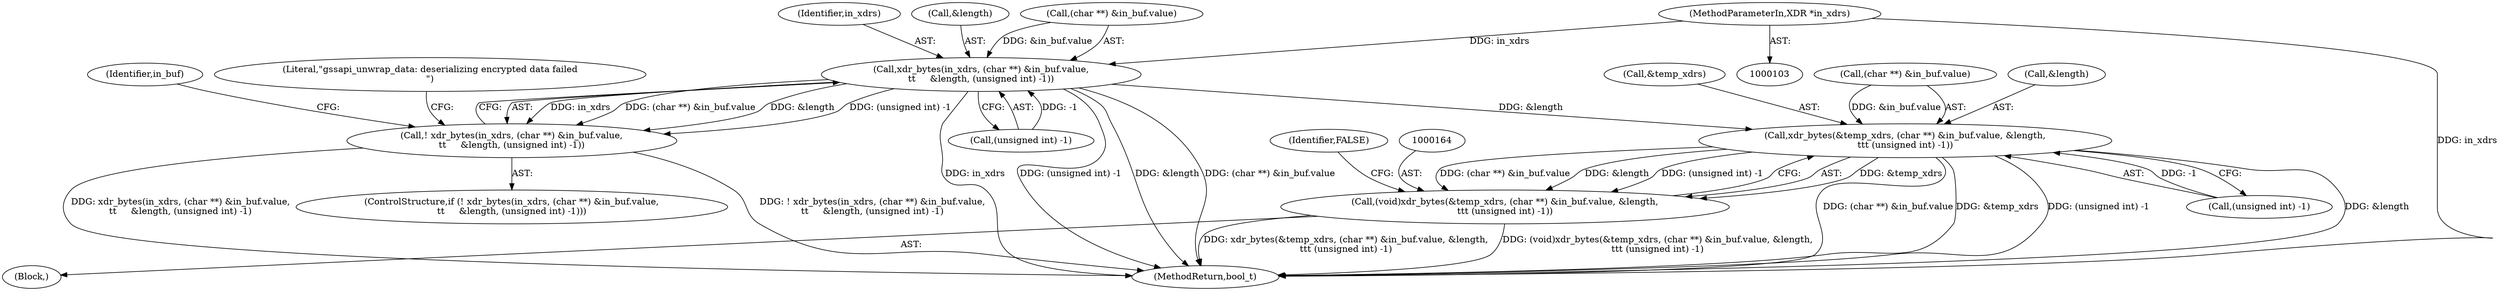 digraph "0_krb5_a197e92349a4aa2141b5dff12e9dd44c2a2166e3_1@pointer" {
"1000108" [label="(MethodParameterIn,XDR *in_xdrs)"];
"1000141" [label="(Call,xdr_bytes(in_xdrs, (char **) &in_buf.value,\n\t\t     &length, (unsigned int) -1))"];
"1000140" [label="(Call,! xdr_bytes(in_xdrs, (char **) &in_buf.value,\n\t\t     &length, (unsigned int) -1))"];
"1000165" [label="(Call,xdr_bytes(&temp_xdrs, (char **) &in_buf.value, &length,\n\t\t\t (unsigned int) -1))"];
"1000163" [label="(Call,(void)xdr_bytes(&temp_xdrs, (char **) &in_buf.value, &length,\n\t\t\t (unsigned int) -1))"];
"1000108" [label="(MethodParameterIn,XDR *in_xdrs)"];
"1000184" [label="(Identifier,in_buf)"];
"1000142" [label="(Identifier,in_xdrs)"];
"1000308" [label="(MethodReturn,bool_t)"];
"1000163" [label="(Call,(void)xdr_bytes(&temp_xdrs, (char **) &in_buf.value, &length,\n\t\t\t (unsigned int) -1))"];
"1000151" [label="(Call,(unsigned int) -1)"];
"1000157" [label="(Literal,\"gssapi_unwrap_data: deserializing encrypted data failed\n\")"];
"1000166" [label="(Call,&temp_xdrs)"];
"1000174" [label="(Call,&length)"];
"1000141" [label="(Call,xdr_bytes(in_xdrs, (char **) &in_buf.value,\n\t\t     &length, (unsigned int) -1))"];
"1000176" [label="(Call,(unsigned int) -1)"];
"1000168" [label="(Call,(char **) &in_buf.value)"];
"1000165" [label="(Call,xdr_bytes(&temp_xdrs, (char **) &in_buf.value, &length,\n\t\t\t (unsigned int) -1))"];
"1000149" [label="(Call,&length)"];
"1000181" [label="(Identifier,FALSE)"];
"1000155" [label="(Block,)"];
"1000139" [label="(ControlStructure,if (! xdr_bytes(in_xdrs, (char **) &in_buf.value,\n\t\t     &length, (unsigned int) -1)))"];
"1000143" [label="(Call,(char **) &in_buf.value)"];
"1000140" [label="(Call,! xdr_bytes(in_xdrs, (char **) &in_buf.value,\n\t\t     &length, (unsigned int) -1))"];
"1000108" -> "1000103"  [label="AST: "];
"1000108" -> "1000308"  [label="DDG: in_xdrs"];
"1000108" -> "1000141"  [label="DDG: in_xdrs"];
"1000141" -> "1000140"  [label="AST: "];
"1000141" -> "1000151"  [label="CFG: "];
"1000142" -> "1000141"  [label="AST: "];
"1000143" -> "1000141"  [label="AST: "];
"1000149" -> "1000141"  [label="AST: "];
"1000151" -> "1000141"  [label="AST: "];
"1000140" -> "1000141"  [label="CFG: "];
"1000141" -> "1000308"  [label="DDG: in_xdrs"];
"1000141" -> "1000308"  [label="DDG: (unsigned int) -1"];
"1000141" -> "1000308"  [label="DDG: &length"];
"1000141" -> "1000308"  [label="DDG: (char **) &in_buf.value"];
"1000141" -> "1000140"  [label="DDG: in_xdrs"];
"1000141" -> "1000140"  [label="DDG: (char **) &in_buf.value"];
"1000141" -> "1000140"  [label="DDG: &length"];
"1000141" -> "1000140"  [label="DDG: (unsigned int) -1"];
"1000143" -> "1000141"  [label="DDG: &in_buf.value"];
"1000151" -> "1000141"  [label="DDG: -1"];
"1000141" -> "1000165"  [label="DDG: &length"];
"1000140" -> "1000139"  [label="AST: "];
"1000157" -> "1000140"  [label="CFG: "];
"1000184" -> "1000140"  [label="CFG: "];
"1000140" -> "1000308"  [label="DDG: xdr_bytes(in_xdrs, (char **) &in_buf.value,\n\t\t     &length, (unsigned int) -1)"];
"1000140" -> "1000308"  [label="DDG: ! xdr_bytes(in_xdrs, (char **) &in_buf.value,\n\t\t     &length, (unsigned int) -1)"];
"1000165" -> "1000163"  [label="AST: "];
"1000165" -> "1000176"  [label="CFG: "];
"1000166" -> "1000165"  [label="AST: "];
"1000168" -> "1000165"  [label="AST: "];
"1000174" -> "1000165"  [label="AST: "];
"1000176" -> "1000165"  [label="AST: "];
"1000163" -> "1000165"  [label="CFG: "];
"1000165" -> "1000308"  [label="DDG: (char **) &in_buf.value"];
"1000165" -> "1000308"  [label="DDG: &temp_xdrs"];
"1000165" -> "1000308"  [label="DDG: (unsigned int) -1"];
"1000165" -> "1000308"  [label="DDG: &length"];
"1000165" -> "1000163"  [label="DDG: &temp_xdrs"];
"1000165" -> "1000163"  [label="DDG: (char **) &in_buf.value"];
"1000165" -> "1000163"  [label="DDG: &length"];
"1000165" -> "1000163"  [label="DDG: (unsigned int) -1"];
"1000168" -> "1000165"  [label="DDG: &in_buf.value"];
"1000176" -> "1000165"  [label="DDG: -1"];
"1000163" -> "1000155"  [label="AST: "];
"1000164" -> "1000163"  [label="AST: "];
"1000181" -> "1000163"  [label="CFG: "];
"1000163" -> "1000308"  [label="DDG: (void)xdr_bytes(&temp_xdrs, (char **) &in_buf.value, &length,\n\t\t\t (unsigned int) -1)"];
"1000163" -> "1000308"  [label="DDG: xdr_bytes(&temp_xdrs, (char **) &in_buf.value, &length,\n\t\t\t (unsigned int) -1)"];
}
